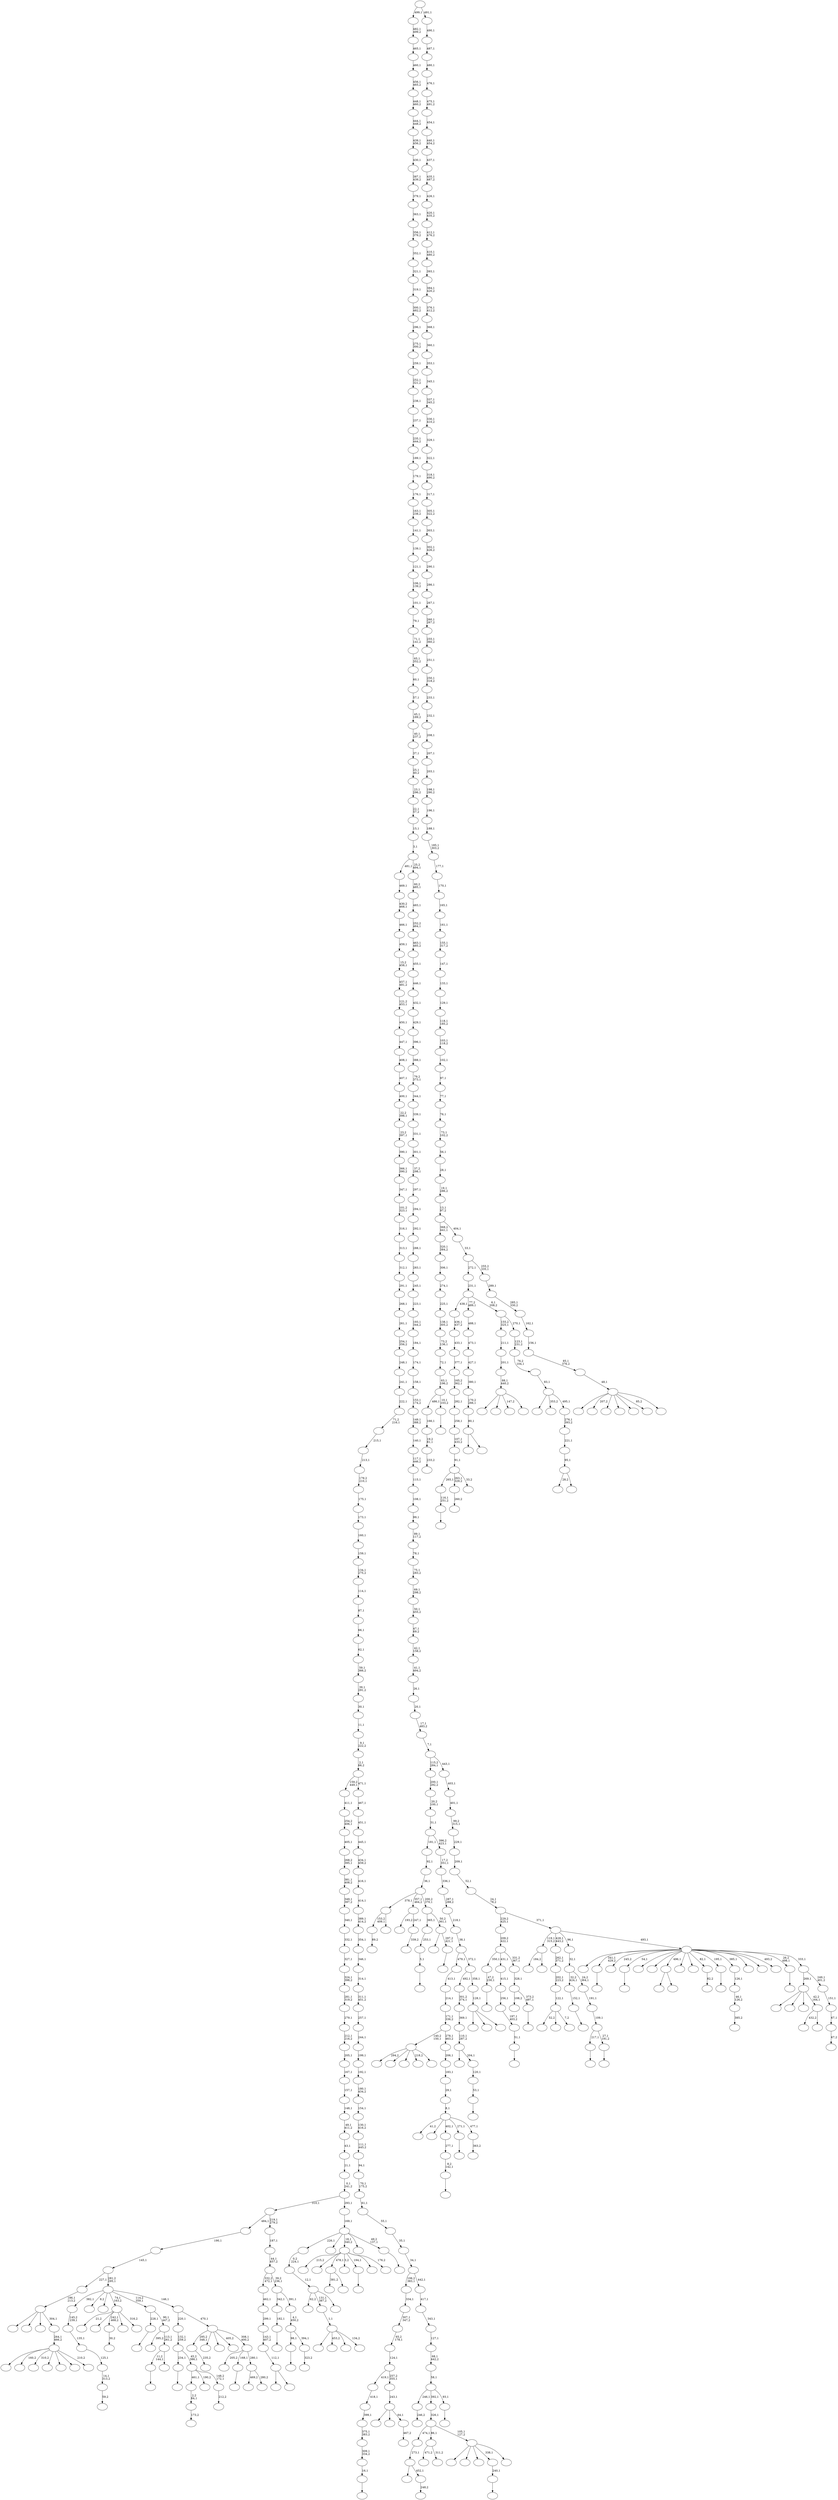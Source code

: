 digraph T {
	650 [label=""]
	649 [label=""]
	648 [label=""]
	647 [label=""]
	646 [label=""]
	645 [label=""]
	644 [label=""]
	643 [label=""]
	642 [label=""]
	641 [label=""]
	640 [label=""]
	639 [label=""]
	638 [label=""]
	637 [label=""]
	636 [label=""]
	635 [label=""]
	634 [label=""]
	633 [label=""]
	632 [label=""]
	631 [label=""]
	630 [label=""]
	629 [label=""]
	628 [label=""]
	627 [label=""]
	626 [label=""]
	625 [label=""]
	624 [label=""]
	623 [label=""]
	622 [label=""]
	621 [label=""]
	620 [label=""]
	619 [label=""]
	618 [label=""]
	617 [label=""]
	616 [label=""]
	615 [label=""]
	614 [label=""]
	613 [label=""]
	612 [label=""]
	611 [label=""]
	610 [label=""]
	609 [label=""]
	608 [label=""]
	607 [label=""]
	606 [label=""]
	605 [label=""]
	604 [label=""]
	603 [label=""]
	602 [label=""]
	601 [label=""]
	600 [label=""]
	599 [label=""]
	598 [label=""]
	597 [label=""]
	596 [label=""]
	595 [label=""]
	594 [label=""]
	593 [label=""]
	592 [label=""]
	591 [label=""]
	590 [label=""]
	589 [label=""]
	588 [label=""]
	587 [label=""]
	586 [label=""]
	585 [label=""]
	584 [label=""]
	583 [label=""]
	582 [label=""]
	581 [label=""]
	580 [label=""]
	579 [label=""]
	578 [label=""]
	577 [label=""]
	576 [label=""]
	575 [label=""]
	574 [label=""]
	573 [label=""]
	572 [label=""]
	571 [label=""]
	570 [label=""]
	569 [label=""]
	568 [label=""]
	567 [label=""]
	566 [label=""]
	565 [label=""]
	564 [label=""]
	563 [label=""]
	562 [label=""]
	561 [label=""]
	560 [label=""]
	559 [label=""]
	558 [label=""]
	557 [label=""]
	556 [label=""]
	555 [label=""]
	554 [label=""]
	553 [label=""]
	552 [label=""]
	551 [label=""]
	550 [label=""]
	549 [label=""]
	548 [label=""]
	547 [label=""]
	546 [label=""]
	545 [label=""]
	544 [label=""]
	543 [label=""]
	542 [label=""]
	541 [label=""]
	540 [label=""]
	539 [label=""]
	538 [label=""]
	537 [label=""]
	536 [label=""]
	535 [label=""]
	534 [label=""]
	533 [label=""]
	532 [label=""]
	531 [label=""]
	530 [label=""]
	529 [label=""]
	528 [label=""]
	527 [label=""]
	526 [label=""]
	525 [label=""]
	524 [label=""]
	523 [label=""]
	522 [label=""]
	521 [label=""]
	520 [label=""]
	519 [label=""]
	518 [label=""]
	517 [label=""]
	516 [label=""]
	515 [label=""]
	514 [label=""]
	513 [label=""]
	512 [label=""]
	511 [label=""]
	510 [label=""]
	509 [label=""]
	508 [label=""]
	507 [label=""]
	506 [label=""]
	505 [label=""]
	504 [label=""]
	503 [label=""]
	502 [label=""]
	501 [label=""]
	500 [label=""]
	499 [label=""]
	498 [label=""]
	497 [label=""]
	496 [label=""]
	495 [label=""]
	494 [label=""]
	493 [label=""]
	492 [label=""]
	491 [label=""]
	490 [label=""]
	489 [label=""]
	488 [label=""]
	487 [label=""]
	486 [label=""]
	485 [label=""]
	484 [label=""]
	483 [label=""]
	482 [label=""]
	481 [label=""]
	480 [label=""]
	479 [label=""]
	478 [label=""]
	477 [label=""]
	476 [label=""]
	475 [label=""]
	474 [label=""]
	473 [label=""]
	472 [label=""]
	471 [label=""]
	470 [label=""]
	469 [label=""]
	468 [label=""]
	467 [label=""]
	466 [label=""]
	465 [label=""]
	464 [label=""]
	463 [label=""]
	462 [label=""]
	461 [label=""]
	460 [label=""]
	459 [label=""]
	458 [label=""]
	457 [label=""]
	456 [label=""]
	455 [label=""]
	454 [label=""]
	453 [label=""]
	452 [label=""]
	451 [label=""]
	450 [label=""]
	449 [label=""]
	448 [label=""]
	447 [label=""]
	446 [label=""]
	445 [label=""]
	444 [label=""]
	443 [label=""]
	442 [label=""]
	441 [label=""]
	440 [label=""]
	439 [label=""]
	438 [label=""]
	437 [label=""]
	436 [label=""]
	435 [label=""]
	434 [label=""]
	433 [label=""]
	432 [label=""]
	431 [label=""]
	430 [label=""]
	429 [label=""]
	428 [label=""]
	427 [label=""]
	426 [label=""]
	425 [label=""]
	424 [label=""]
	423 [label=""]
	422 [label=""]
	421 [label=""]
	420 [label=""]
	419 [label=""]
	418 [label=""]
	417 [label=""]
	416 [label=""]
	415 [label=""]
	414 [label=""]
	413 [label=""]
	412 [label=""]
	411 [label=""]
	410 [label=""]
	409 [label=""]
	408 [label=""]
	407 [label=""]
	406 [label=""]
	405 [label=""]
	404 [label=""]
	403 [label=""]
	402 [label=""]
	401 [label=""]
	400 [label=""]
	399 [label=""]
	398 [label=""]
	397 [label=""]
	396 [label=""]
	395 [label=""]
	394 [label=""]
	393 [label=""]
	392 [label=""]
	391 [label=""]
	390 [label=""]
	389 [label=""]
	388 [label=""]
	387 [label=""]
	386 [label=""]
	385 [label=""]
	384 [label=""]
	383 [label=""]
	382 [label=""]
	381 [label=""]
	380 [label=""]
	379 [label=""]
	378 [label=""]
	377 [label=""]
	376 [label=""]
	375 [label=""]
	374 [label=""]
	373 [label=""]
	372 [label=""]
	371 [label=""]
	370 [label=""]
	369 [label=""]
	368 [label=""]
	367 [label=""]
	366 [label=""]
	365 [label=""]
	364 [label=""]
	363 [label=""]
	362 [label=""]
	361 [label=""]
	360 [label=""]
	359 [label=""]
	358 [label=""]
	357 [label=""]
	356 [label=""]
	355 [label=""]
	354 [label=""]
	353 [label=""]
	352 [label=""]
	351 [label=""]
	350 [label=""]
	349 [label=""]
	348 [label=""]
	347 [label=""]
	346 [label=""]
	345 [label=""]
	344 [label=""]
	343 [label=""]
	342 [label=""]
	341 [label=""]
	340 [label=""]
	339 [label=""]
	338 [label=""]
	337 [label=""]
	336 [label=""]
	335 [label=""]
	334 [label=""]
	333 [label=""]
	332 [label=""]
	331 [label=""]
	330 [label=""]
	329 [label=""]
	328 [label=""]
	327 [label=""]
	326 [label=""]
	325 [label=""]
	324 [label=""]
	323 [label=""]
	322 [label=""]
	321 [label=""]
	320 [label=""]
	319 [label=""]
	318 [label=""]
	317 [label=""]
	316 [label=""]
	315 [label=""]
	314 [label=""]
	313 [label=""]
	312 [label=""]
	311 [label=""]
	310 [label=""]
	309 [label=""]
	308 [label=""]
	307 [label=""]
	306 [label=""]
	305 [label=""]
	304 [label=""]
	303 [label=""]
	302 [label=""]
	301 [label=""]
	300 [label=""]
	299 [label=""]
	298 [label=""]
	297 [label=""]
	296 [label=""]
	295 [label=""]
	294 [label=""]
	293 [label=""]
	292 [label=""]
	291 [label=""]
	290 [label=""]
	289 [label=""]
	288 [label=""]
	287 [label=""]
	286 [label=""]
	285 [label=""]
	284 [label=""]
	283 [label=""]
	282 [label=""]
	281 [label=""]
	280 [label=""]
	279 [label=""]
	278 [label=""]
	277 [label=""]
	276 [label=""]
	275 [label=""]
	274 [label=""]
	273 [label=""]
	272 [label=""]
	271 [label=""]
	270 [label=""]
	269 [label=""]
	268 [label=""]
	267 [label=""]
	266 [label=""]
	265 [label=""]
	264 [label=""]
	263 [label=""]
	262 [label=""]
	261 [label=""]
	260 [label=""]
	259 [label=""]
	258 [label=""]
	257 [label=""]
	256 [label=""]
	255 [label=""]
	254 [label=""]
	253 [label=""]
	252 [label=""]
	251 [label=""]
	250 [label=""]
	249 [label=""]
	248 [label=""]
	247 [label=""]
	246 [label=""]
	245 [label=""]
	244 [label=""]
	243 [label=""]
	242 [label=""]
	241 [label=""]
	240 [label=""]
	239 [label=""]
	238 [label=""]
	237 [label=""]
	236 [label=""]
	235 [label=""]
	234 [label=""]
	233 [label=""]
	232 [label=""]
	231 [label=""]
	230 [label=""]
	229 [label=""]
	228 [label=""]
	227 [label=""]
	226 [label=""]
	225 [label=""]
	224 [label=""]
	223 [label=""]
	222 [label=""]
	221 [label=""]
	220 [label=""]
	219 [label=""]
	218 [label=""]
	217 [label=""]
	216 [label=""]
	215 [label=""]
	214 [label=""]
	213 [label=""]
	212 [label=""]
	211 [label=""]
	210 [label=""]
	209 [label=""]
	208 [label=""]
	207 [label=""]
	206 [label=""]
	205 [label=""]
	204 [label=""]
	203 [label=""]
	202 [label=""]
	201 [label=""]
	200 [label=""]
	199 [label=""]
	198 [label=""]
	197 [label=""]
	196 [label=""]
	195 [label=""]
	194 [label=""]
	193 [label=""]
	192 [label=""]
	191 [label=""]
	190 [label=""]
	189 [label=""]
	188 [label=""]
	187 [label=""]
	186 [label=""]
	185 [label=""]
	184 [label=""]
	183 [label=""]
	182 [label=""]
	181 [label=""]
	180 [label=""]
	179 [label=""]
	178 [label=""]
	177 [label=""]
	176 [label=""]
	175 [label=""]
	174 [label=""]
	173 [label=""]
	172 [label=""]
	171 [label=""]
	170 [label=""]
	169 [label=""]
	168 [label=""]
	167 [label=""]
	166 [label=""]
	165 [label=""]
	164 [label=""]
	163 [label=""]
	162 [label=""]
	161 [label=""]
	160 [label=""]
	159 [label=""]
	158 [label=""]
	157 [label=""]
	156 [label=""]
	155 [label=""]
	154 [label=""]
	153 [label=""]
	152 [label=""]
	151 [label=""]
	150 [label=""]
	149 [label=""]
	148 [label=""]
	147 [label=""]
	146 [label=""]
	145 [label=""]
	144 [label=""]
	143 [label=""]
	142 [label=""]
	141 [label=""]
	140 [label=""]
	139 [label=""]
	138 [label=""]
	137 [label=""]
	136 [label=""]
	135 [label=""]
	134 [label=""]
	133 [label=""]
	132 [label=""]
	131 [label=""]
	130 [label=""]
	129 [label=""]
	128 [label=""]
	127 [label=""]
	126 [label=""]
	125 [label=""]
	124 [label=""]
	123 [label=""]
	122 [label=""]
	121 [label=""]
	120 [label=""]
	119 [label=""]
	118 [label=""]
	117 [label=""]
	116 [label=""]
	115 [label=""]
	114 [label=""]
	113 [label=""]
	112 [label=""]
	111 [label=""]
	110 [label=""]
	109 [label=""]
	108 [label=""]
	107 [label=""]
	106 [label=""]
	105 [label=""]
	104 [label=""]
	103 [label=""]
	102 [label=""]
	101 [label=""]
	100 [label=""]
	99 [label=""]
	98 [label=""]
	97 [label=""]
	96 [label=""]
	95 [label=""]
	94 [label=""]
	93 [label=""]
	92 [label=""]
	91 [label=""]
	90 [label=""]
	89 [label=""]
	88 [label=""]
	87 [label=""]
	86 [label=""]
	85 [label=""]
	84 [label=""]
	83 [label=""]
	82 [label=""]
	81 [label=""]
	80 [label=""]
	79 [label=""]
	78 [label=""]
	77 [label=""]
	76 [label=""]
	75 [label=""]
	74 [label=""]
	73 [label=""]
	72 [label=""]
	71 [label=""]
	70 [label=""]
	69 [label=""]
	68 [label=""]
	67 [label=""]
	66 [label=""]
	65 [label=""]
	64 [label=""]
	63 [label=""]
	62 [label=""]
	61 [label=""]
	60 [label=""]
	59 [label=""]
	58 [label=""]
	57 [label=""]
	56 [label=""]
	55 [label=""]
	54 [label=""]
	53 [label=""]
	52 [label=""]
	51 [label=""]
	50 [label=""]
	49 [label=""]
	48 [label=""]
	47 [label=""]
	46 [label=""]
	45 [label=""]
	44 [label=""]
	43 [label=""]
	42 [label=""]
	41 [label=""]
	40 [label=""]
	39 [label=""]
	38 [label=""]
	37 [label=""]
	36 [label=""]
	35 [label=""]
	34 [label=""]
	33 [label=""]
	32 [label=""]
	31 [label=""]
	30 [label=""]
	29 [label=""]
	28 [label=""]
	27 [label=""]
	26 [label=""]
	25 [label=""]
	24 [label=""]
	23 [label=""]
	22 [label=""]
	21 [label=""]
	20 [label=""]
	19 [label=""]
	18 [label=""]
	17 [label=""]
	16 [label=""]
	15 [label=""]
	14 [label=""]
	13 [label=""]
	12 [label=""]
	11 [label=""]
	10 [label=""]
	9 [label=""]
	8 [label=""]
	7 [label=""]
	6 [label=""]
	5 [label=""]
	4 [label=""]
	3 [label=""]
	2 [label=""]
	1 [label=""]
	0 [label=""]
	648 -> 649 [label=""]
	645 -> 646 [label="89,2"]
	638 -> 639 [label=""]
	633 -> 634 [label=""]
	632 -> 633 [label="116,1\n251,2"]
	621 -> 622 [label="173,2"]
	620 -> 621 [label="2,2\n84,1"]
	618 -> 619 [label="59,2"]
	617 -> 618 [label="14,1\n313,2"]
	616 -> 617 [label="125,1"]
	615 -> 616 [label="135,1"]
	614 -> 615 [label="145,2\n239,1"]
	612 -> 613 [label=""]
	606 -> 607 [label=""]
	605 -> 606 [label="5,1"]
	604 -> 605 [label="253,1"]
	600 -> 645 [label="153,2\n409,1"]
	600 -> 601 [label=""]
	598 -> 631 [label=""]
	598 -> 599 [label=""]
	593 -> 594 [label="235,2"]
	580 -> 581 [label="30,2"]
	577 -> 578 [label=""]
	576 -> 577 [label="8,2\n142,1"]
	575 -> 576 [label="277,1"]
	571 -> 572 [label=""]
	570 -> 571 [label="16,1"]
	569 -> 570 [label="309,1\n334,2"]
	568 -> 569 [label="375,1\n383,2"]
	567 -> 568 [label="399,1"]
	566 -> 567 [label="418,1"]
	560 -> 602 [label=""]
	560 -> 596 [label="453,2"]
	560 -> 574 [label=""]
	560 -> 561 [label="134,2"]
	559 -> 560 [label="1,1"]
	556 -> 557 [label=""]
	555 -> 556 [label="152,1"]
	553 -> 610 [label="184,2"]
	553 -> 554 [label=""]
	549 -> 550 [label="260,2"]
	545 -> 546 [label=""]
	544 -> 545 [label="47,2\n230,1"]
	542 -> 543 [label=""]
	541 -> 542 [label="51,1"]
	540 -> 541 [label="197,1\n403,2"]
	539 -> 540 [label="256,1"]
	538 -> 539 [label="415,1"]
	536 -> 537 [label="248,2"]
	535 -> 597 [label=""]
	535 -> 536 [label="452,1"]
	534 -> 535 [label="273,1"]
	531 -> 532 [label="233,2"]
	530 -> 531 [label="19,2\n81,1"]
	529 -> 530 [label="166,1"]
	527 -> 528 [label=""]
	524 -> 525 [label=""]
	519 -> 632 [label="265,1"]
	519 -> 549 [label="263,1\n329,2"]
	519 -> 520 [label="33,2"]
	518 -> 519 [label="91,1"]
	517 -> 518 [label="107,1\n433,2"]
	516 -> 517 [label="258,1"]
	515 -> 516 [label="282,1"]
	514 -> 515 [label="165,2\n362,1"]
	513 -> 514 [label="377,1"]
	512 -> 513 [label="433,1"]
	511 -> 512 [label="436,1\n437,2"]
	508 -> 644 [label="381,2"]
	508 -> 509 [label=""]
	506 -> 590 [label=""]
	506 -> 507 [label=""]
	505 -> 506 [label="80,1"]
	504 -> 505 [label="170,2\n266,1"]
	503 -> 504 [label="380,1"]
	502 -> 503 [label="427,1"]
	501 -> 502 [label="473,1"]
	500 -> 501 [label="488,1"]
	495 -> 496 [label=""]
	494 -> 548 [label="108,2"]
	494 -> 495 [label="373,2\n497,1"]
	493 -> 494 [label="328,1"]
	492 -> 544 [label="350,1"]
	492 -> 538 [label="431,1"]
	492 -> 493 [label="331,2\n367,1"]
	491 -> 492 [label="209,2\n422,1"]
	489 -> 490 [label="246,2"]
	487 -> 637 [label="62,2"]
	487 -> 559 [label="131,1\n387,2"]
	487 -> 488 [label=""]
	486 -> 487 [label="12,1"]
	485 -> 486 [label="0,2\n224,1"]
	482 -> 483 [label="339,2"]
	481 -> 521 [label="193,2"]
	481 -> 482 [label="247,1"]
	478 -> 479 [label=""]
	475 -> 476 [label="82,2"]
	472 -> 473 [label=""]
	471 -> 472 [label="182,1"]
	469 -> 636 [label=""]
	469 -> 523 [label=""]
	469 -> 474 [label="147,2"]
	469 -> 470 [label=""]
	468 -> 469 [label="88,1\n440,2"]
	467 -> 468 [label="201,1"]
	466 -> 467 [label="211,1"]
	463 -> 464 [label=""]
	461 -> 462 [label=""]
	459 -> 460 [label="385,2"]
	458 -> 459 [label="46,1\n126,2"]
	457 -> 458 [label="126,1"]
	454 -> 522 [label="28,2"]
	454 -> 455 [label=""]
	453 -> 454 [label="95,1"]
	452 -> 453 [label="221,1"]
	451 -> 452 [label="276,1\n393,2"]
	450 -> 588 [label=""]
	450 -> 552 [label="353,2"]
	450 -> 451 [label="495,1"]
	449 -> 450 [label="83,1"]
	448 -> 449 [label="76,2\n104,1"]
	447 -> 448 [label="123,1\n231,2"]
	446 -> 466 [label="155,2\n325,1"]
	446 -> 447 [label="270,1"]
	445 -> 511 [label="438,1"]
	445 -> 500 [label="77,2\n489,1"]
	445 -> 446 [label="6,1\n208,2"]
	444 -> 445 [label="231,1"]
	442 -> 443 [label=""]
	440 -> 441 [label="467,2"]
	439 -> 609 [label=""]
	439 -> 583 [label=""]
	439 -> 440 [label="64,1"]
	438 -> 439 [label="243,1"]
	437 -> 566 [label="419,1"]
	437 -> 438 [label="257,2\n355,1"]
	436 -> 437 [label="124,1"]
	435 -> 436 [label="65,2\n178,1"]
	434 -> 435 [label="307,1\n347,2"]
	433 -> 434 [label="334,1"]
	429 -> 629 [label="52,2"]
	429 -> 499 [label=""]
	429 -> 430 [label="7,2"]
	428 -> 429 [label="122,1"]
	427 -> 428 [label="202,1\n223,2"]
	426 -> 427 [label="262,1\n371,2"]
	424 -> 425 [label=""]
	421 -> 584 [label="471,2"]
	421 -> 422 [label="311,2"]
	418 -> 547 [label=""]
	418 -> 419 [label=""]
	417 -> 418 [label="112,1"]
	416 -> 417 [label="143,1\n407,2"]
	415 -> 416 [label="299,1"]
	414 -> 415 [label="462,1"]
	412 -> 413 [label=""]
	411 -> 612 [label="217,1"]
	411 -> 412 [label="27,1\n191,2"]
	410 -> 411 [label="109,1"]
	409 -> 410 [label="191,1"]
	408 -> 555 [label="32,2\n424,1"]
	408 -> 409 [label="24,2\n364,1"]
	407 -> 408 [label="32,1"]
	405 -> 406 [label=""]
	404 -> 405 [label="240,1"]
	399 -> 400 [label=""]
	398 -> 628 [label=""]
	398 -> 399 [label="297,2\n421,1"]
	397 -> 604 [label="365,1"]
	397 -> 398 [label="50,2\n361,1"]
	396 -> 600 [label="378,1"]
	396 -> 481 [label="357,1\n464,2"]
	396 -> 397 [label="200,2\n370,1"]
	395 -> 396 [label="36,1"]
	394 -> 395 [label="92,1"]
	386 -> 387 [label="212,2"]
	385 -> 620 [label="461,1"]
	385 -> 431 [label="190,2"]
	385 -> 386 [label="148,2\n172,1"]
	384 -> 478 [label="234,1"]
	384 -> 385 [label="45,2\n386,1"]
	383 -> 384 [label="132,1\n259,2"]
	381 -> 647 [label="294,2"]
	381 -> 642 [label=""]
	381 -> 551 [label=""]
	381 -> 497 [label="218,2"]
	381 -> 382 [label=""]
	378 -> 379 [label=""]
	376 -> 377 [label=""]
	375 -> 376 [label="53,1"]
	374 -> 375 [label="120,1"]
	373 -> 562 [label=""]
	373 -> 374 [label="204,1"]
	372 -> 373 [label="110,1\n287,2"]
	371 -> 372 [label="369,1"]
	370 -> 371 [label="301,2\n374,1"]
	368 -> 626 [label=""]
	368 -> 624 [label="160,2"]
	368 -> 563 [label="310,2"]
	368 -> 558 [label=""]
	368 -> 477 [label=""]
	368 -> 389 [label=""]
	368 -> 369 [label="210,2"]
	367 -> 368 [label="264,1\n466,2"]
	366 -> 641 [label=""]
	366 -> 623 [label=""]
	366 -> 432 [label=""]
	366 -> 367 [label="304,1"]
	365 -> 366 [label="186,1\n213,2"]
	362 -> 363 [label=""]
	360 -> 627 [label="21,2"]
	360 -> 582 [label=""]
	360 -> 580 [label="242,1\n468,2"]
	360 -> 465 [label=""]
	360 -> 361 [label="316,2"]
	358 -> 378 [label="11,2\n144,1"]
	358 -> 359 [label=""]
	357 -> 573 [label="395,2"]
	357 -> 358 [label="113,1\n261,2"]
	356 -> 442 [label="228,1"]
	356 -> 357 [label="90,1\n447,2"]
	354 -> 608 [label="215,2"]
	354 -> 586 [label=""]
	354 -> 508 [label="478,1"]
	354 -> 484 [label="3,2"]
	354 -> 463 [label="194,1"]
	354 -> 391 [label=""]
	354 -> 355 [label="176,2"]
	352 -> 353 [label="363,2"]
	351 -> 611 [label="41,2"]
	351 -> 595 [label=""]
	351 -> 575 [label="402,1"]
	351 -> 424 [label="271,1"]
	351 -> 352 [label="477,1"]
	350 -> 351 [label="8,1"]
	349 -> 350 [label="29,1"]
	348 -> 349 [label="183,1"]
	347 -> 348 [label="206,1"]
	346 -> 381 [label="140,2\n150,1"]
	346 -> 347 [label="278,1\n463,2"]
	345 -> 346 [label="171,1\n336,2"]
	344 -> 345 [label="214,1"]
	343 -> 344 [label="413,1"]
	341 -> 589 [label="469,2"]
	341 -> 342 [label="280,2"]
	340 -> 533 [label="205,2"]
	340 -> 524 [label="168,1"]
	340 -> 341 [label="280,1"]
	339 -> 593 [label="295,2\n348,1"]
	339 -> 591 [label=""]
	339 -> 510 [label=""]
	339 -> 401 [label="405,2"]
	339 -> 340 [label="308,1\n400,2"]
	338 -> 383 [label="220,1"]
	338 -> 339 [label="470,1"]
	337 -> 614 [label="382,1"]
	337 -> 564 [label="9,2"]
	337 -> 498 [label=""]
	337 -> 360 [label="74,1\n163,2"]
	337 -> 356 [label="114,2\n359,1"]
	337 -> 338 [label="146,1"]
	336 -> 365 [label="227,1"]
	336 -> 337 [label="281,2\n295,1"]
	335 -> 336 [label="145,1"]
	334 -> 335 [label="190,1"]
	332 -> 585 [label=""]
	332 -> 390 [label=""]
	332 -> 333 [label=""]
	331 -> 332 [label="128,1"]
	330 -> 370 [label="492,1"]
	330 -> 331 [label="358,1"]
	329 -> 343 [label="479,1"]
	329 -> 330 [label="372,1"]
	328 -> 329 [label="38,1"]
	327 -> 328 [label="218,1"]
	326 -> 327 [label="287,1\n288,2"]
	325 -> 326 [label="336,1"]
	324 -> 325 [label="17,2\n351,1"]
	323 -> 394 [label="181,1"]
	323 -> 324 [label="396,2\n423,1"]
	322 -> 323 [label="31,1"]
	321 -> 322 [label="20,2\n100,1"]
	320 -> 321 [label="200,1\n292,2"]
	317 -> 640 [label=""]
	317 -> 579 [label=""]
	317 -> 420 [label=""]
	317 -> 404 [label="338,1"]
	317 -> 318 [label=""]
	316 -> 534 [label="474,1"]
	316 -> 421 [label="86,1"]
	316 -> 317 [label="105,1\n127,2"]
	315 -> 316 [label="326,1"]
	313 -> 314 [label="323,2"]
	312 -> 527 [label="98,1"]
	312 -> 313 [label="394,1"]
	311 -> 312 [label="4,1\n450,2"]
	310 -> 471 [label="342,1"]
	310 -> 311 [label="391,1"]
	309 -> 414 [label="332,2\n472,1"]
	309 -> 310 [label="39,2\n236,1"]
	308 -> 309 [label="44,1\n457,2"]
	307 -> 308 [label="187,1"]
	306 -> 334 [label="484,1"]
	306 -> 307 [label="219,1\n279,2"]
	304 -> 305 [label=""]
	303 -> 485 [label="226,1"]
	303 -> 380 [label=""]
	303 -> 354 [label="18,1\n340,2"]
	303 -> 319 [label=""]
	303 -> 304 [label="49,2\n137,1"]
	302 -> 303 [label="169,1"]
	301 -> 306 [label="310,1"]
	301 -> 302 [label="293,1"]
	300 -> 301 [label="0,1\n241,2"]
	299 -> 300 [label="21,1"]
	298 -> 299 [label="43,1"]
	297 -> 298 [label="49,1\n411,2"]
	296 -> 297 [label="148,1"]
	295 -> 296 [label="157,1"]
	294 -> 295 [label="167,1"]
	293 -> 294 [label="205,1"]
	292 -> 293 [label="212,1\n216,2"]
	291 -> 292 [label="279,1"]
	290 -> 291 [label="281,1\n319,2"]
	289 -> 290 [label="324,1\n398,2"]
	288 -> 289 [label="327,1"]
	287 -> 288 [label="332,1"]
	286 -> 287 [label="340,1"]
	285 -> 286 [label="349,1\n397,2"]
	284 -> 285 [label="381,1\n408,2"]
	283 -> 284 [label="268,2\n395,1"]
	282 -> 283 [label="405,1"]
	281 -> 282 [label="254,2\n406,1"]
	280 -> 281 [label="411,1"]
	278 -> 279 [label=""]
	277 -> 489 [label="246,1"]
	277 -> 315 [label="392,1"]
	277 -> 278 [label="93,1"]
	276 -> 277 [label="58,1"]
	275 -> 276 [label="68,1\n442,2"]
	274 -> 275 [label="127,1"]
	273 -> 274 [label="343,1"]
	272 -> 273 [label="417,1"]
	271 -> 433 [label="106,2\n383,1"]
	271 -> 272 [label="442,1"]
	270 -> 271 [label="34,1"]
	269 -> 270 [label="35,1"]
	268 -> 269 [label="55,1"]
	267 -> 268 [label="61,1"]
	266 -> 267 [label="70,1\n175,2"]
	265 -> 266 [label="94,1"]
	264 -> 265 [label="111,1\n445,2"]
	263 -> 264 [label="130,1\n416,2"]
	262 -> 263 [label="154,1"]
	261 -> 262 [label="180,1\n434,2"]
	260 -> 261 [label="192,1"]
	259 -> 260 [label="199,1"]
	258 -> 259 [label="244,1"]
	257 -> 258 [label="257,1"]
	256 -> 257 [label="311,1\n451,2"]
	255 -> 256 [label="314,1"]
	254 -> 255 [label="346,1"]
	253 -> 254 [label="354,1"]
	252 -> 253 [label="389,1\n414,2"]
	251 -> 252 [label="414,1"]
	250 -> 251 [label="416,1"]
	249 -> 250 [label="434,1\n459,2"]
	248 -> 249 [label="445,1"]
	247 -> 248 [label="451,1"]
	246 -> 247 [label="467,1"]
	245 -> 280 [label="159,2\n449,1"]
	245 -> 246 [label="471,1"]
	244 -> 245 [label="2,1\n66,2"]
	243 -> 244 [label="9,1\n222,2"]
	242 -> 243 [label="11,1"]
	241 -> 242 [label="30,1"]
	240 -> 241 [label="39,1\n291,2"]
	239 -> 240 [label="59,1\n366,2"]
	238 -> 239 [label="62,1"]
	237 -> 238 [label="66,1"]
	236 -> 237 [label="87,1"]
	235 -> 236 [label="114,1"]
	234 -> 235 [label="134,1\n275,2"]
	233 -> 234 [label="159,1"]
	232 -> 233 [label="160,1"]
	231 -> 232 [label="173,1"]
	230 -> 231 [label="175,1"]
	229 -> 230 [label="179,2\n210,1"]
	228 -> 229 [label="213,1"]
	227 -> 228 [label="215,1"]
	226 -> 227 [label="71,2\n216,1"]
	225 -> 226 [label="222,1"]
	224 -> 225 [label="241,1"]
	223 -> 224 [label="248,1"]
	222 -> 223 [label="254,1\n356,2"]
	221 -> 222 [label="261,1"]
	220 -> 221 [label="268,1"]
	219 -> 220 [label="291,1"]
	218 -> 219 [label="312,1"]
	217 -> 218 [label="313,1"]
	216 -> 217 [label="316,1"]
	215 -> 216 [label="101,2\n323,1"]
	214 -> 215 [label="347,1"]
	213 -> 214 [label="366,1\n390,2"]
	212 -> 213 [label="390,1"]
	211 -> 212 [label="23,2\n397,1"]
	210 -> 211 [label="22,2\n398,1"]
	209 -> 210 [label="400,1"]
	208 -> 209 [label="407,1"]
	207 -> 208 [label="408,1"]
	206 -> 207 [label="447,1"]
	205 -> 206 [label="450,1"]
	204 -> 205 [label="121,2\n453,1"]
	203 -> 204 [label="457,1\n481,2"]
	202 -> 203 [label="15,2\n458,1"]
	201 -> 202 [label="459,1"]
	200 -> 201 [label="466,1"]
	199 -> 200 [label="430,2\n468,1"]
	198 -> 199 [label="469,1"]
	196 -> 630 [label="432,2"]
	196 -> 197 [label=""]
	195 -> 526 [label=""]
	195 -> 403 [label=""]
	195 -> 364 [label=""]
	195 -> 196 [label="42,2\n164,1"]
	193 -> 194 [label=""]
	192 -> 529 [label="486,1"]
	192 -> 193 [label="10,1\n103,2"]
	191 -> 192 [label="63,1\n196,2"]
	190 -> 191 [label="72,1"]
	189 -> 190 [label="73,2\n136,1"]
	188 -> 189 [label="138,1\n305,2"]
	187 -> 188 [label="225,1"]
	186 -> 187 [label="274,1"]
	185 -> 186 [label="306,1"]
	184 -> 185 [label="320,1\n384,2"]
	182 -> 183 [label="67,2"]
	181 -> 182 [label="67,1"]
	180 -> 181 [label="151,1"]
	179 -> 195 [label="269,1"]
	179 -> 180 [label="249,1\n401,2"]
	178 -> 650 [label=""]
	178 -> 648 [label="341,1\n429,2"]
	178 -> 643 [label="245,2"]
	178 -> 638 [label="54,1"]
	178 -> 625 [label=""]
	178 -> 603 [label=""]
	178 -> 598 [label="496,1"]
	178 -> 587 [label=""]
	178 -> 565 [label=""]
	178 -> 475 [label="82,1"]
	178 -> 461 [label="195,1"]
	178 -> 457 [label="385,1"]
	178 -> 423 [label=""]
	178 -> 393 [label=""]
	178 -> 392 [label="493,2"]
	178 -> 362 [label="26,2\n498,1"]
	178 -> 179 [label="333,1"]
	177 -> 553 [label="119,1\n315,2"]
	177 -> 426 [label="428,1\n443,2"]
	177 -> 407 [label="96,1"]
	177 -> 178 [label="493,1"]
	176 -> 491 [label="229,2\n425,1"]
	176 -> 177 [label="371,1"]
	175 -> 176 [label="24,1\n78,2"]
	174 -> 175 [label="52,1"]
	173 -> 174 [label="209,1"]
	172 -> 173 [label="229,1"]
	171 -> 172 [label="99,2\n315,1"]
	170 -> 171 [label="401,1"]
	169 -> 170 [label="403,1"]
	168 -> 320 [label="115,2\n284,1"]
	168 -> 169 [label="443,1"]
	167 -> 168 [label="7,1"]
	166 -> 167 [label="17,1\n483,2"]
	165 -> 166 [label="20,1"]
	164 -> 165 [label="26,1"]
	163 -> 164 [label="41,1\n494,2"]
	162 -> 163 [label="42,1\n158,2"]
	161 -> 162 [label="47,1\n69,2"]
	160 -> 161 [label="50,1\n455,2"]
	159 -> 160 [label="69,1\n298,2"]
	158 -> 159 [label="75,1\n283,2"]
	157 -> 158 [label="78,1"]
	156 -> 157 [label="89,1\n117,2"]
	155 -> 156 [label="99,1"]
	154 -> 155 [label="108,1"]
	153 -> 154 [label="115,1"]
	152 -> 153 [label="117,1\n446,2"]
	151 -> 152 [label="140,1"]
	150 -> 151 [label="149,1\n388,2"]
	149 -> 150 [label="153,1\n174,2"]
	148 -> 149 [label="158,1"]
	147 -> 148 [label="174,1"]
	146 -> 147 [label="184,1"]
	145 -> 146 [label="193,1\n344,2"]
	144 -> 145 [label="223,1"]
	143 -> 144 [label="245,1"]
	142 -> 143 [label="283,1"]
	141 -> 142 [label="288,1"]
	140 -> 141 [label="292,1"]
	139 -> 140 [label="294,1"]
	138 -> 139 [label="297,1"]
	137 -> 138 [label="37,2\n298,1"]
	136 -> 137 [label="301,1"]
	135 -> 136 [label="331,1"]
	134 -> 135 [label="339,1"]
	133 -> 134 [label="344,1"]
	132 -> 133 [label="79,2\n373,1"]
	131 -> 132 [label="388,1"]
	130 -> 131 [label="396,1"]
	129 -> 130 [label="429,1"]
	128 -> 129 [label="432,1"]
	127 -> 128 [label="446,1"]
	126 -> 127 [label="455,1"]
	125 -> 126 [label="463,1\n485,2"]
	124 -> 125 [label="252,2\n464,1"]
	123 -> 124 [label="483,1"]
	122 -> 123 [label="60,2\n485,1"]
	121 -> 198 [label="481,1"]
	121 -> 122 [label="25,2\n494,1"]
	120 -> 121 [label="3,1"]
	119 -> 120 [label="15,1"]
	118 -> 119 [label="22,1\n57,2"]
	117 -> 118 [label="23,1\n296,2"]
	116 -> 117 [label="25,1\n40,2"]
	115 -> 116 [label="37,1"]
	114 -> 115 [label="40,1\n237,2"]
	113 -> 114 [label="45,1\n189,2"]
	112 -> 113 [label="57,1"]
	111 -> 112 [label="60,1"]
	110 -> 111 [label="65,1\n352,2"]
	109 -> 110 [label="71,1\n141,2"]
	108 -> 109 [label="79,1"]
	107 -> 108 [label="101,1"]
	106 -> 107 [label="106,1\n139,2"]
	105 -> 106 [label="121,1"]
	104 -> 105 [label="139,1"]
	103 -> 104 [label="141,1"]
	102 -> 103 [label="163,1\n238,2"]
	101 -> 102 [label="176,1"]
	100 -> 101 [label="179,1"]
	99 -> 100 [label="189,1"]
	98 -> 99 [label="235,1\n444,2"]
	97 -> 98 [label="237,1"]
	96 -> 97 [label="238,1"]
	95 -> 96 [label="252,1\n321,2"]
	94 -> 95 [label="259,1"]
	93 -> 94 [label="275,1\n300,2"]
	92 -> 93 [label="296,1"]
	91 -> 92 [label="300,1\n482,2"]
	90 -> 91 [label="319,1"]
	89 -> 90 [label="321,1"]
	88 -> 89 [label="352,1"]
	87 -> 88 [label="356,1\n379,2"]
	86 -> 87 [label="363,1"]
	85 -> 86 [label="379,1"]
	84 -> 85 [label="387,1\n439,2"]
	83 -> 84 [label="430,1"]
	82 -> 83 [label="439,1\n456,2"]
	81 -> 82 [label="444,1\n448,2"]
	80 -> 81 [label="448,1\n460,2"]
	79 -> 80 [label="456,1\n465,2"]
	78 -> 79 [label="460,1"]
	77 -> 78 [label="465,1"]
	76 -> 77 [label="482,1\n499,2"]
	74 -> 635 [label=""]
	74 -> 592 [label="207,2"]
	74 -> 480 [label=""]
	74 -> 456 [label=""]
	74 -> 402 [label=""]
	74 -> 388 [label="85,2"]
	74 -> 75 [label=""]
	73 -> 74 [label="48,1"]
	72 -> 73 [label="85,1\n376,2"]
	71 -> 72 [label="156,1"]
	70 -> 71 [label="162,1"]
	69 -> 70 [label="285,1\n330,2"]
	68 -> 69 [label="289,1"]
	67 -> 444 [label="272,1"]
	67 -> 68 [label="255,2\n335,1"]
	66 -> 67 [label="33,1"]
	65 -> 184 [label="368,2\n441,1"]
	65 -> 66 [label="404,1"]
	64 -> 65 [label="13,1\n97,2"]
	63 -> 64 [label="19,1\n286,2"]
	62 -> 63 [label="28,1"]
	61 -> 62 [label="56,1"]
	60 -> 61 [label="73,1\n102,2"]
	59 -> 60 [label="76,1"]
	58 -> 59 [label="77,1"]
	57 -> 58 [label="97,1"]
	56 -> 57 [label="102,1"]
	55 -> 56 [label="103,1\n118,2"]
	54 -> 55 [label="118,1\n185,2"]
	53 -> 54 [label="129,1"]
	52 -> 53 [label="133,1"]
	51 -> 52 [label="147,1"]
	50 -> 51 [label="155,1\n317,2"]
	49 -> 50 [label="161,1"]
	48 -> 49 [label="165,1"]
	47 -> 48 [label="170,1"]
	46 -> 47 [label="177,1"]
	45 -> 46 [label="185,1\n303,2"]
	44 -> 45 [label="188,1"]
	43 -> 44 [label="196,1"]
	42 -> 43 [label="198,1\n290,2"]
	41 -> 42 [label="203,1"]
	40 -> 41 [label="207,1"]
	39 -> 40 [label="208,1"]
	38 -> 39 [label="232,1"]
	37 -> 38 [label="233,1"]
	36 -> 37 [label="250,1\n318,2"]
	35 -> 36 [label="251,1"]
	34 -> 35 [label="255,1\n360,2"]
	33 -> 34 [label="260,1\n267,2"]
	32 -> 33 [label="267,1"]
	31 -> 32 [label="286,1"]
	30 -> 31 [label="290,1"]
	29 -> 30 [label="302,1\n426,2"]
	28 -> 29 [label="303,1"]
	27 -> 28 [label="305,1\n322,2"]
	26 -> 27 [label="317,1"]
	25 -> 26 [label="318,1\n490,2"]
	24 -> 25 [label="322,1"]
	23 -> 24 [label="329,1"]
	22 -> 23 [label="330,1\n410,2"]
	21 -> 22 [label="337,1\n345,2"]
	20 -> 21 [label="345,1"]
	19 -> 20 [label="353,1"]
	18 -> 19 [label="360,1"]
	17 -> 18 [label="368,1"]
	16 -> 17 [label="376,1\n412,2"]
	15 -> 16 [label="384,1\n420,2"]
	14 -> 15 [label="393,1"]
	13 -> 14 [label="410,1\n480,2"]
	12 -> 13 [label="412,1\n476,2"]
	11 -> 12 [label="420,1\n435,2"]
	10 -> 11 [label="426,1"]
	9 -> 10 [label="435,1\n487,2"]
	8 -> 9 [label="437,1"]
	7 -> 8 [label="440,1\n454,2"]
	6 -> 7 [label="454,1"]
	5 -> 6 [label="475,1\n491,2"]
	4 -> 5 [label="476,1"]
	3 -> 4 [label="480,1"]
	2 -> 3 [label="487,1"]
	1 -> 2 [label="490,1"]
	0 -> 76 [label="499,1"]
	0 -> 1 [label="491,1"]
}
